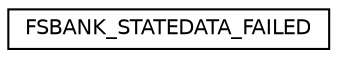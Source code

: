 digraph "Graphical Class Hierarchy"
{
  edge [fontname="Helvetica",fontsize="10",labelfontname="Helvetica",labelfontsize="10"];
  node [fontname="Helvetica",fontsize="10",shape=record];
  rankdir="LR";
  Node1 [label="FSBANK_STATEDATA_FAILED",height=0.2,width=0.4,color="black", fillcolor="white", style="filled",URL="$struct_f_s_b_a_n_k___s_t_a_t_e_d_a_t_a___f_a_i_l_e_d.html"];
}
